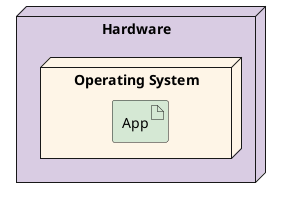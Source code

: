 @startuml

skinparam rectangle {
  BorderColor black
}

node "Hardware" as HW1 #D9CCE3 {
    node "Operating System" as OS1 #FEF5E7 {
        artifact "App" as APP1 #D5E8D4
    }
}

@enduml
